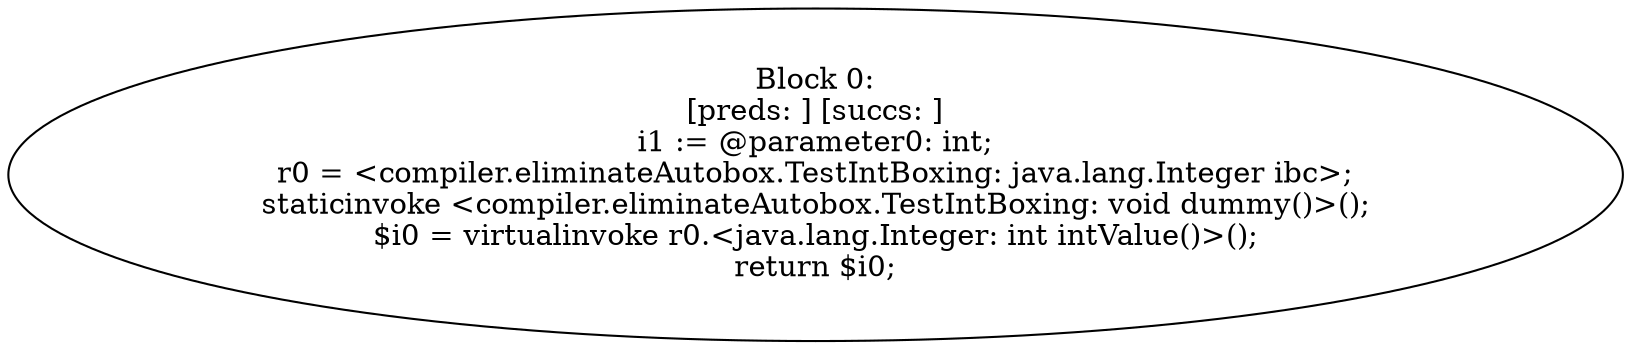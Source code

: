 digraph "unitGraph" {
    "Block 0:
[preds: ] [succs: ]
i1 := @parameter0: int;
r0 = <compiler.eliminateAutobox.TestIntBoxing: java.lang.Integer ibc>;
staticinvoke <compiler.eliminateAutobox.TestIntBoxing: void dummy()>();
$i0 = virtualinvoke r0.<java.lang.Integer: int intValue()>();
return $i0;
"
}
